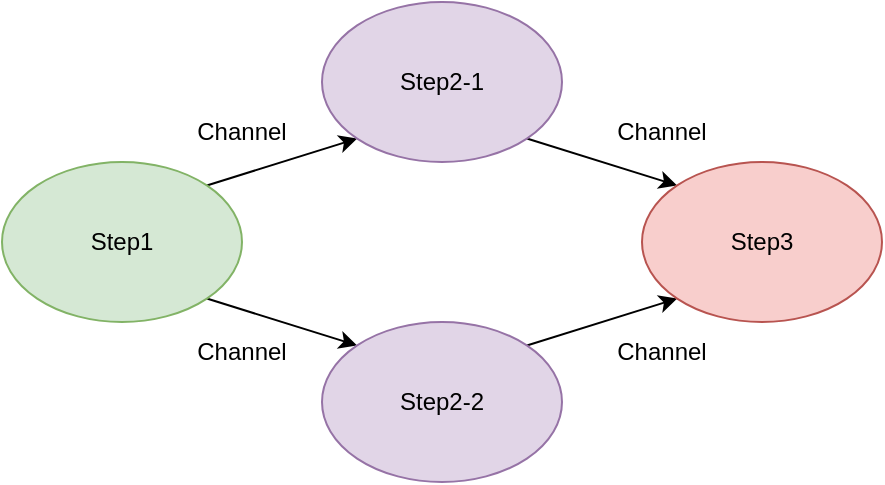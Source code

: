 <mxfile version="15.4.0" type="device"><diagram id="GxBfD5KlEEaI9wJc9KkO" name="第 1 页"><mxGraphModel dx="838" dy="520" grid="1" gridSize="10" guides="1" tooltips="1" connect="1" arrows="1" fold="1" page="1" pageScale="1" pageWidth="827" pageHeight="1169" math="0" shadow="0"><root><mxCell id="0"/><mxCell id="1" parent="0"/><mxCell id="mv_Im-HsfmwaE7yxM1I1-4" style="rounded=0;orthogonalLoop=1;jettySize=auto;html=1;exitX=1;exitY=0;exitDx=0;exitDy=0;entryX=0;entryY=1;entryDx=0;entryDy=0;" edge="1" parent="1" source="mv_Im-HsfmwaE7yxM1I1-1" target="mv_Im-HsfmwaE7yxM1I1-2"><mxGeometry relative="1" as="geometry"/></mxCell><mxCell id="mv_Im-HsfmwaE7yxM1I1-5" style="edgeStyle=none;rounded=0;orthogonalLoop=1;jettySize=auto;html=1;exitX=1;exitY=1;exitDx=0;exitDy=0;entryX=0;entryY=0;entryDx=0;entryDy=0;" edge="1" parent="1" source="mv_Im-HsfmwaE7yxM1I1-1" target="mv_Im-HsfmwaE7yxM1I1-3"><mxGeometry relative="1" as="geometry"/></mxCell><mxCell id="mv_Im-HsfmwaE7yxM1I1-1" value="Step1" style="ellipse;whiteSpace=wrap;html=1;fillColor=#d5e8d4;strokeColor=#82b366;" vertex="1" parent="1"><mxGeometry x="160" y="160" width="120" height="80" as="geometry"/></mxCell><mxCell id="mv_Im-HsfmwaE7yxM1I1-7" style="edgeStyle=none;rounded=0;orthogonalLoop=1;jettySize=auto;html=1;exitX=1;exitY=1;exitDx=0;exitDy=0;entryX=0;entryY=0;entryDx=0;entryDy=0;" edge="1" parent="1" source="mv_Im-HsfmwaE7yxM1I1-2" target="mv_Im-HsfmwaE7yxM1I1-6"><mxGeometry relative="1" as="geometry"/></mxCell><mxCell id="mv_Im-HsfmwaE7yxM1I1-2" value="Step2-1" style="ellipse;whiteSpace=wrap;html=1;fillColor=#e1d5e7;strokeColor=#9673a6;" vertex="1" parent="1"><mxGeometry x="320" y="80" width="120" height="80" as="geometry"/></mxCell><mxCell id="mv_Im-HsfmwaE7yxM1I1-8" style="edgeStyle=none;rounded=0;orthogonalLoop=1;jettySize=auto;html=1;exitX=1;exitY=0;exitDx=0;exitDy=0;entryX=0;entryY=1;entryDx=0;entryDy=0;" edge="1" parent="1" source="mv_Im-HsfmwaE7yxM1I1-3" target="mv_Im-HsfmwaE7yxM1I1-6"><mxGeometry relative="1" as="geometry"/></mxCell><mxCell id="mv_Im-HsfmwaE7yxM1I1-3" value="Step2-2" style="ellipse;whiteSpace=wrap;html=1;fillColor=#e1d5e7;strokeColor=#9673a6;" vertex="1" parent="1"><mxGeometry x="320" y="240" width="120" height="80" as="geometry"/></mxCell><mxCell id="mv_Im-HsfmwaE7yxM1I1-6" value="Step3" style="ellipse;whiteSpace=wrap;html=1;fillColor=#f8cecc;strokeColor=#b85450;" vertex="1" parent="1"><mxGeometry x="480" y="160" width="120" height="80" as="geometry"/></mxCell><mxCell id="mv_Im-HsfmwaE7yxM1I1-9" value="Channel" style="text;html=1;strokeColor=none;fillColor=none;align=center;verticalAlign=middle;whiteSpace=wrap;rounded=0;" vertex="1" parent="1"><mxGeometry x="250" y="130" width="60" height="30" as="geometry"/></mxCell><mxCell id="mv_Im-HsfmwaE7yxM1I1-10" value="Channel" style="text;html=1;strokeColor=none;fillColor=none;align=center;verticalAlign=middle;whiteSpace=wrap;rounded=0;" vertex="1" parent="1"><mxGeometry x="250" y="240" width="60" height="30" as="geometry"/></mxCell><mxCell id="mv_Im-HsfmwaE7yxM1I1-11" value="Channel" style="text;html=1;strokeColor=none;fillColor=none;align=center;verticalAlign=middle;whiteSpace=wrap;rounded=0;" vertex="1" parent="1"><mxGeometry x="460" y="240" width="60" height="30" as="geometry"/></mxCell><mxCell id="mv_Im-HsfmwaE7yxM1I1-12" value="Channel" style="text;html=1;strokeColor=none;fillColor=none;align=center;verticalAlign=middle;whiteSpace=wrap;rounded=0;" vertex="1" parent="1"><mxGeometry x="460" y="130" width="60" height="30" as="geometry"/></mxCell></root></mxGraphModel></diagram></mxfile>